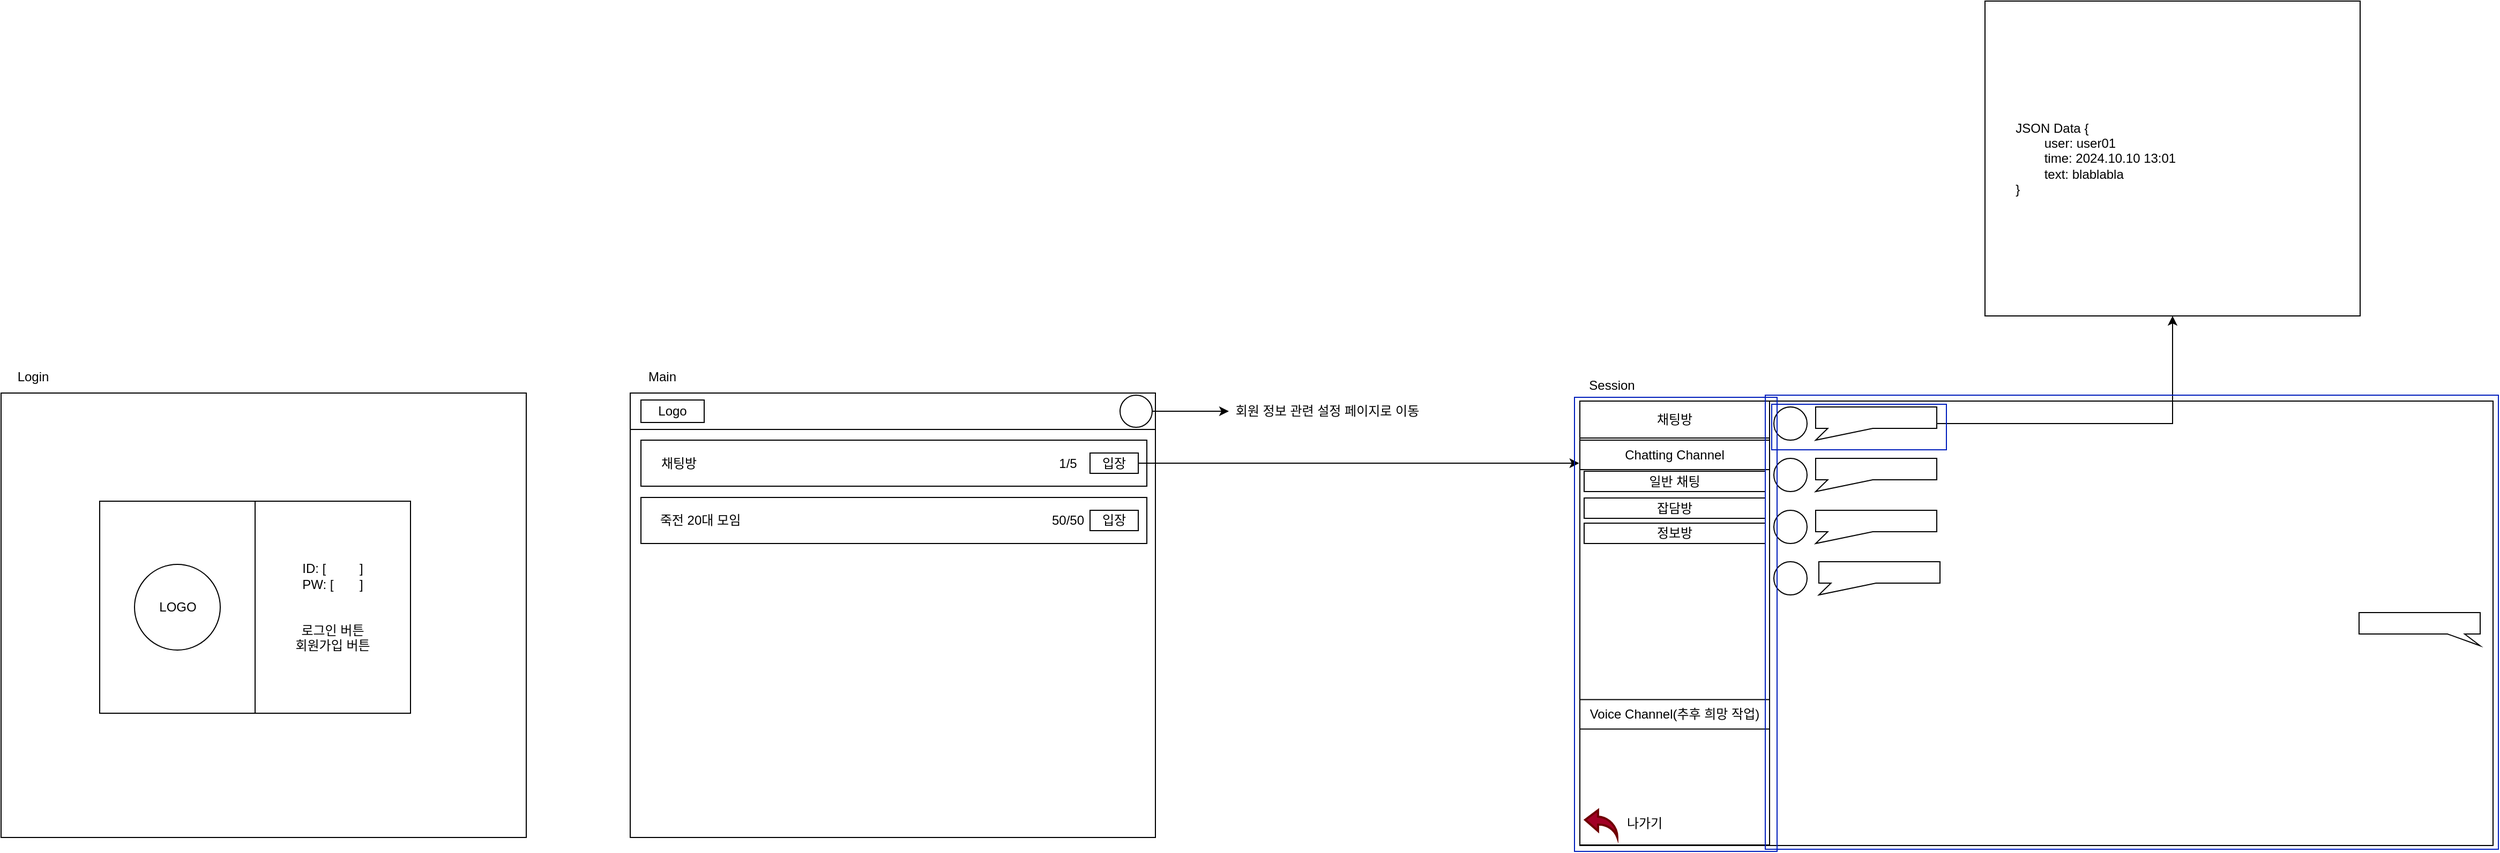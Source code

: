 <mxfile version="24.7.17">
  <diagram name="Page-1" id="TetfyAKNB2qxU4wwzNwu">
    <mxGraphModel dx="2375" dy="1532" grid="0" gridSize="10" guides="1" tooltips="1" connect="1" arrows="1" fold="1" page="0" pageScale="1" pageWidth="850" pageHeight="1100" math="0" shadow="0">
      <root>
        <mxCell id="0" />
        <mxCell id="1" parent="0" />
        <mxCell id="wHf7A_zFxJ93P8zeAb3w-1" value="" style="rounded=0;whiteSpace=wrap;html=1;" vertex="1" parent="1">
          <mxGeometry x="-379" y="319" width="490" height="415" as="geometry" />
        </mxCell>
        <mxCell id="wHf7A_zFxJ93P8zeAb3w-2" value="Login" style="text;html=1;align=center;verticalAlign=middle;whiteSpace=wrap;rounded=0;" vertex="1" parent="1">
          <mxGeometry x="-379" y="289" width="60" height="30" as="geometry" />
        </mxCell>
        <mxCell id="wHf7A_zFxJ93P8zeAb3w-5" value="" style="rounded=0;whiteSpace=wrap;html=1;" vertex="1" parent="1">
          <mxGeometry x="208" y="319" width="490" height="415" as="geometry" />
        </mxCell>
        <mxCell id="wHf7A_zFxJ93P8zeAb3w-6" value="Main" style="text;html=1;align=center;verticalAlign=middle;whiteSpace=wrap;rounded=0;" vertex="1" parent="1">
          <mxGeometry x="208" y="289" width="60" height="30" as="geometry" />
        </mxCell>
        <mxCell id="wHf7A_zFxJ93P8zeAb3w-7" value="" style="rounded=0;whiteSpace=wrap;html=1;" vertex="1" parent="1">
          <mxGeometry x="-287" y="420" width="145" height="198" as="geometry" />
        </mxCell>
        <mxCell id="wHf7A_zFxJ93P8zeAb3w-8" value="" style="rounded=0;whiteSpace=wrap;html=1;" vertex="1" parent="1">
          <mxGeometry x="-142" y="420" width="145" height="198" as="geometry" />
        </mxCell>
        <mxCell id="wHf7A_zFxJ93P8zeAb3w-9" value="LOGO" style="ellipse;whiteSpace=wrap;html=1;aspect=fixed;" vertex="1" parent="1">
          <mxGeometry x="-254.5" y="479" width="80" height="80" as="geometry" />
        </mxCell>
        <mxCell id="wHf7A_zFxJ93P8zeAb3w-10" value="ID: [&lt;span style=&quot;white-space: pre;&quot;&gt;&#x9;&lt;/span&gt;&lt;span style=&quot;white-space: pre;&quot;&gt;&#x9;&lt;/span&gt;]&lt;div&gt;PW: [&lt;span style=&quot;white-space: pre;&quot;&gt;&#x9;&lt;/span&gt;]&lt;/div&gt;&lt;div&gt;&lt;br&gt;&lt;/div&gt;&lt;div&gt;&lt;br&gt;&lt;/div&gt;&lt;div&gt;로그인 버튼&lt;/div&gt;&lt;div&gt;회원가입 버튼&lt;/div&gt;" style="text;html=1;align=center;verticalAlign=middle;whiteSpace=wrap;rounded=0;" vertex="1" parent="1">
          <mxGeometry x="-119" y="459.5" width="99" height="119" as="geometry" />
        </mxCell>
        <mxCell id="wHf7A_zFxJ93P8zeAb3w-11" value="" style="rounded=0;whiteSpace=wrap;html=1;" vertex="1" parent="1">
          <mxGeometry x="208" y="319" width="490" height="34" as="geometry" />
        </mxCell>
        <mxCell id="wHf7A_zFxJ93P8zeAb3w-12" value="Logo" style="rounded=0;whiteSpace=wrap;html=1;" vertex="1" parent="1">
          <mxGeometry x="218" y="325.5" width="59" height="21" as="geometry" />
        </mxCell>
        <mxCell id="wHf7A_zFxJ93P8zeAb3w-15" style="edgeStyle=orthogonalEdgeStyle;rounded=0;orthogonalLoop=1;jettySize=auto;html=1;" edge="1" parent="1" source="wHf7A_zFxJ93P8zeAb3w-14">
          <mxGeometry relative="1" as="geometry">
            <mxPoint x="766.5" y="336" as="targetPoint" />
          </mxGeometry>
        </mxCell>
        <mxCell id="wHf7A_zFxJ93P8zeAb3w-14" value="" style="ellipse;whiteSpace=wrap;html=1;aspect=fixed;" vertex="1" parent="1">
          <mxGeometry x="665" y="321" width="30" height="30" as="geometry" />
        </mxCell>
        <mxCell id="wHf7A_zFxJ93P8zeAb3w-16" value="회원 정보 관련 설정 페이지로 이동" style="text;html=1;align=center;verticalAlign=middle;resizable=0;points=[];autosize=1;strokeColor=none;fillColor=none;" vertex="1" parent="1">
          <mxGeometry x="768" y="323" width="180" height="26" as="geometry" />
        </mxCell>
        <mxCell id="wHf7A_zFxJ93P8zeAb3w-17" value="" style="rounded=0;whiteSpace=wrap;html=1;" vertex="1" parent="1">
          <mxGeometry x="218" y="363" width="472" height="43" as="geometry" />
        </mxCell>
        <mxCell id="wHf7A_zFxJ93P8zeAb3w-18" value="" style="rounded=0;whiteSpace=wrap;html=1;" vertex="1" parent="1">
          <mxGeometry x="218" y="416.5" width="472" height="43" as="geometry" />
        </mxCell>
        <mxCell id="wHf7A_zFxJ93P8zeAb3w-19" value="채팅방" style="text;html=1;align=center;verticalAlign=middle;resizable=0;points=[];autosize=1;strokeColor=none;fillColor=none;" vertex="1" parent="1">
          <mxGeometry x="228" y="371.5" width="49" height="26" as="geometry" />
        </mxCell>
        <mxCell id="wHf7A_zFxJ93P8zeAb3w-20" value="죽전 20대 모임" style="text;html=1;align=center;verticalAlign=middle;resizable=0;points=[];autosize=1;strokeColor=none;fillColor=none;" vertex="1" parent="1">
          <mxGeometry x="228" y="425" width="90" height="26" as="geometry" />
        </mxCell>
        <mxCell id="wHf7A_zFxJ93P8zeAb3w-21" value="1/5" style="text;html=1;align=center;verticalAlign=middle;resizable=0;points=[];autosize=1;strokeColor=none;fillColor=none;" vertex="1" parent="1">
          <mxGeometry x="598" y="371.5" width="35" height="26" as="geometry" />
        </mxCell>
        <mxCell id="wHf7A_zFxJ93P8zeAb3w-22" value="50/50" style="text;html=1;align=center;verticalAlign=middle;resizable=0;points=[];autosize=1;strokeColor=none;fillColor=none;" vertex="1" parent="1">
          <mxGeometry x="591.5" y="425" width="48" height="26" as="geometry" />
        </mxCell>
        <mxCell id="wHf7A_zFxJ93P8zeAb3w-26" style="edgeStyle=orthogonalEdgeStyle;rounded=0;orthogonalLoop=1;jettySize=auto;html=1;" edge="1" parent="1" source="wHf7A_zFxJ93P8zeAb3w-24">
          <mxGeometry relative="1" as="geometry">
            <mxPoint x="1093.375" y="384.5" as="targetPoint" />
          </mxGeometry>
        </mxCell>
        <mxCell id="wHf7A_zFxJ93P8zeAb3w-24" value="입장" style="whiteSpace=wrap;html=1;" vertex="1" parent="1">
          <mxGeometry x="637" y="375" width="45" height="19" as="geometry" />
        </mxCell>
        <mxCell id="wHf7A_zFxJ93P8zeAb3w-25" value="입장" style="whiteSpace=wrap;html=1;" vertex="1" parent="1">
          <mxGeometry x="637" y="428.5" width="45" height="19" as="geometry" />
        </mxCell>
        <mxCell id="wHf7A_zFxJ93P8zeAb3w-29" value="" style="rounded=0;whiteSpace=wrap;html=1;" vertex="1" parent="1">
          <mxGeometry x="1094" y="326.5" width="852" height="415" as="geometry" />
        </mxCell>
        <mxCell id="wHf7A_zFxJ93P8zeAb3w-30" value="Session" style="text;html=1;align=center;verticalAlign=middle;whiteSpace=wrap;rounded=0;" vertex="1" parent="1">
          <mxGeometry x="1094" y="296.5" width="60" height="30" as="geometry" />
        </mxCell>
        <mxCell id="wHf7A_zFxJ93P8zeAb3w-31" value="" style="rounded=0;whiteSpace=wrap;html=1;" vertex="1" parent="1">
          <mxGeometry x="1094" y="326.5" width="177" height="414.5" as="geometry" />
        </mxCell>
        <mxCell id="wHf7A_zFxJ93P8zeAb3w-32" value="채팅방" style="rounded=0;whiteSpace=wrap;html=1;" vertex="1" parent="1">
          <mxGeometry x="1094" y="326.5" width="177" height="34.5" as="geometry" />
        </mxCell>
        <mxCell id="wHf7A_zFxJ93P8zeAb3w-34" value="" style="html=1;verticalLabelPosition=bottom;align=center;labelBackgroundColor=#ffffff;verticalAlign=top;strokeWidth=2;strokeColor=#6F0000;shadow=0;dashed=0;shape=mxgraph.ios7.icons.back;fillColor=#a20025;fontColor=#ffffff;" vertex="1" parent="1">
          <mxGeometry x="1099" y="708.5" width="30" height="25.5" as="geometry" />
        </mxCell>
        <mxCell id="wHf7A_zFxJ93P8zeAb3w-35" value="나가기" style="text;html=1;align=center;verticalAlign=middle;resizable=0;points=[];autosize=1;strokeColor=none;fillColor=none;" vertex="1" parent="1">
          <mxGeometry x="1129" y="708.25" width="49" height="26" as="geometry" />
        </mxCell>
        <mxCell id="wHf7A_zFxJ93P8zeAb3w-36" value="Chatting Channel" style="rounded=0;whiteSpace=wrap;html=1;" vertex="1" parent="1">
          <mxGeometry x="1094" y="363" width="177" height="27.5" as="geometry" />
        </mxCell>
        <mxCell id="wHf7A_zFxJ93P8zeAb3w-37" value="Voice Channel(추후 희망 작업)" style="rounded=0;whiteSpace=wrap;html=1;" vertex="1" parent="1">
          <mxGeometry x="1094" y="605.25" width="177" height="27.5" as="geometry" />
        </mxCell>
        <mxCell id="wHf7A_zFxJ93P8zeAb3w-38" value="일반 채팅" style="rounded=0;whiteSpace=wrap;html=1;" vertex="1" parent="1">
          <mxGeometry x="1098" y="392" width="169" height="19" as="geometry" />
        </mxCell>
        <mxCell id="wHf7A_zFxJ93P8zeAb3w-39" value="잡담방" style="rounded=0;whiteSpace=wrap;html=1;" vertex="1" parent="1">
          <mxGeometry x="1098" y="417" width="169" height="19" as="geometry" />
        </mxCell>
        <mxCell id="wHf7A_zFxJ93P8zeAb3w-40" value="정보방" style="rounded=0;whiteSpace=wrap;html=1;" vertex="1" parent="1">
          <mxGeometry x="1098" y="440.5" width="169" height="19" as="geometry" />
        </mxCell>
        <mxCell id="wHf7A_zFxJ93P8zeAb3w-43" value="" style="ellipse;whiteSpace=wrap;html=1;aspect=fixed;" vertex="1" parent="1">
          <mxGeometry x="1275" y="332" width="31" height="31" as="geometry" />
        </mxCell>
        <mxCell id="wHf7A_zFxJ93P8zeAb3w-44" value="" style="ellipse;whiteSpace=wrap;html=1;aspect=fixed;" vertex="1" parent="1">
          <mxGeometry x="1275" y="380" width="31" height="31" as="geometry" />
        </mxCell>
        <mxCell id="wHf7A_zFxJ93P8zeAb3w-45" value="" style="ellipse;whiteSpace=wrap;html=1;aspect=fixed;" vertex="1" parent="1">
          <mxGeometry x="1275" y="428.5" width="31" height="31" as="geometry" />
        </mxCell>
        <mxCell id="wHf7A_zFxJ93P8zeAb3w-46" value="" style="ellipse;whiteSpace=wrap;html=1;aspect=fixed;" vertex="1" parent="1">
          <mxGeometry x="1275" y="476.5" width="31" height="31" as="geometry" />
        </mxCell>
        <mxCell id="wHf7A_zFxJ93P8zeAb3w-54" style="edgeStyle=orthogonalEdgeStyle;rounded=0;orthogonalLoop=1;jettySize=auto;html=1;" edge="1" parent="1" source="wHf7A_zFxJ93P8zeAb3w-48" target="wHf7A_zFxJ93P8zeAb3w-53">
          <mxGeometry relative="1" as="geometry" />
        </mxCell>
        <mxCell id="wHf7A_zFxJ93P8zeAb3w-48" value="" style="shape=callout;whiteSpace=wrap;html=1;perimeter=calloutPerimeter;position2=0;size=11;position=0.1;base=42;" vertex="1" parent="1">
          <mxGeometry x="1314" y="332" width="113" height="31" as="geometry" />
        </mxCell>
        <mxCell id="wHf7A_zFxJ93P8zeAb3w-49" value="" style="shape=callout;whiteSpace=wrap;html=1;perimeter=calloutPerimeter;position2=0;size=11;position=0.1;base=42;" vertex="1" parent="1">
          <mxGeometry x="1314" y="380" width="113" height="31" as="geometry" />
        </mxCell>
        <mxCell id="wHf7A_zFxJ93P8zeAb3w-50" value="" style="shape=callout;whiteSpace=wrap;html=1;perimeter=calloutPerimeter;position2=0;size=11;position=0.1;base=42;" vertex="1" parent="1">
          <mxGeometry x="1314" y="428.5" width="113" height="31" as="geometry" />
        </mxCell>
        <mxCell id="wHf7A_zFxJ93P8zeAb3w-51" value="" style="shape=callout;whiteSpace=wrap;html=1;perimeter=calloutPerimeter;position2=0;size=11;position=0.1;base=42;" vertex="1" parent="1">
          <mxGeometry x="1317" y="476.5" width="113" height="31" as="geometry" />
        </mxCell>
        <mxCell id="wHf7A_zFxJ93P8zeAb3w-52" value="" style="shape=callout;whiteSpace=wrap;html=1;perimeter=calloutPerimeter;position2=1;size=11;position=0.73;base=16;rotation=0;" vertex="1" parent="1">
          <mxGeometry x="1821" y="524" width="113" height="31" as="geometry" />
        </mxCell>
        <mxCell id="wHf7A_zFxJ93P8zeAb3w-53" value="&lt;span style=&quot;white-space: pre;&quot;&gt;&#x9;&lt;/span&gt;JSON Data {&lt;div style=&quot;&quot;&gt;&lt;span style=&quot;white-space: pre;&quot;&gt;&#x9;&lt;span style=&quot;white-space: pre;&quot;&gt;&#x9;&lt;/span&gt;&lt;/span&gt;user: user01&lt;br&gt;&lt;/div&gt;&lt;div style=&quot;&quot;&gt;&lt;span style=&quot;white-space: pre;&quot;&gt;&#x9;&lt;/span&gt;&lt;span style=&quot;white-space: pre;&quot;&gt;&#x9;&lt;/span&gt;time: 2024.10.10 13:01&lt;br&gt;&lt;/div&gt;&lt;div style=&quot;&quot;&gt;&lt;span style=&quot;white-space: pre;&quot;&gt;&#x9;&lt;/span&gt;&lt;span style=&quot;white-space: pre;&quot;&gt;&#x9;&lt;/span&gt;text: blablabla&lt;br&gt;&lt;/div&gt;&lt;div&gt;&lt;span style=&quot;white-space: pre;&quot;&gt;&#x9;&lt;/span&gt;}&lt;/div&gt;" style="rounded=0;whiteSpace=wrap;html=1;align=left;" vertex="1" parent="1">
          <mxGeometry x="1472" y="-47" width="350" height="294" as="geometry" />
        </mxCell>
        <mxCell id="wHf7A_zFxJ93P8zeAb3w-55" value="" style="rounded=0;whiteSpace=wrap;html=1;fillColor=none;fontColor=#ffffff;strokeColor=#001DBC;" vertex="1" parent="1">
          <mxGeometry x="1273" y="329.5" width="163" height="42.5" as="geometry" />
        </mxCell>
        <mxCell id="wHf7A_zFxJ93P8zeAb3w-56" value="" style="rounded=0;whiteSpace=wrap;html=1;fillColor=none;fontColor=#ffffff;strokeColor=#001DBC;" vertex="1" parent="1">
          <mxGeometry x="1267" y="321" width="684" height="424" as="geometry" />
        </mxCell>
        <mxCell id="wHf7A_zFxJ93P8zeAb3w-57" value="" style="rounded=0;whiteSpace=wrap;html=1;fillColor=none;fontColor=#ffffff;strokeColor=#001DBC;" vertex="1" parent="1">
          <mxGeometry x="1089" y="323" width="189" height="424" as="geometry" />
        </mxCell>
      </root>
    </mxGraphModel>
  </diagram>
</mxfile>
